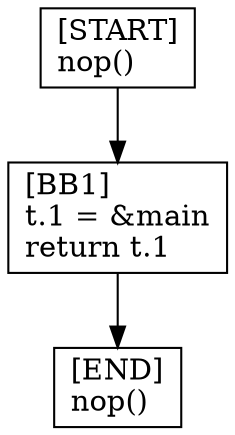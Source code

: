 digraph {
  node [shape=box]
  END [label="[END]\lnop()\l"];
  START [label="[START]\lnop()\l"];
  BB1 [label="[BB1]\lt.1 = &main\lreturn t.1\l"];
  START -> BB1;
  BB1 -> END;
}
